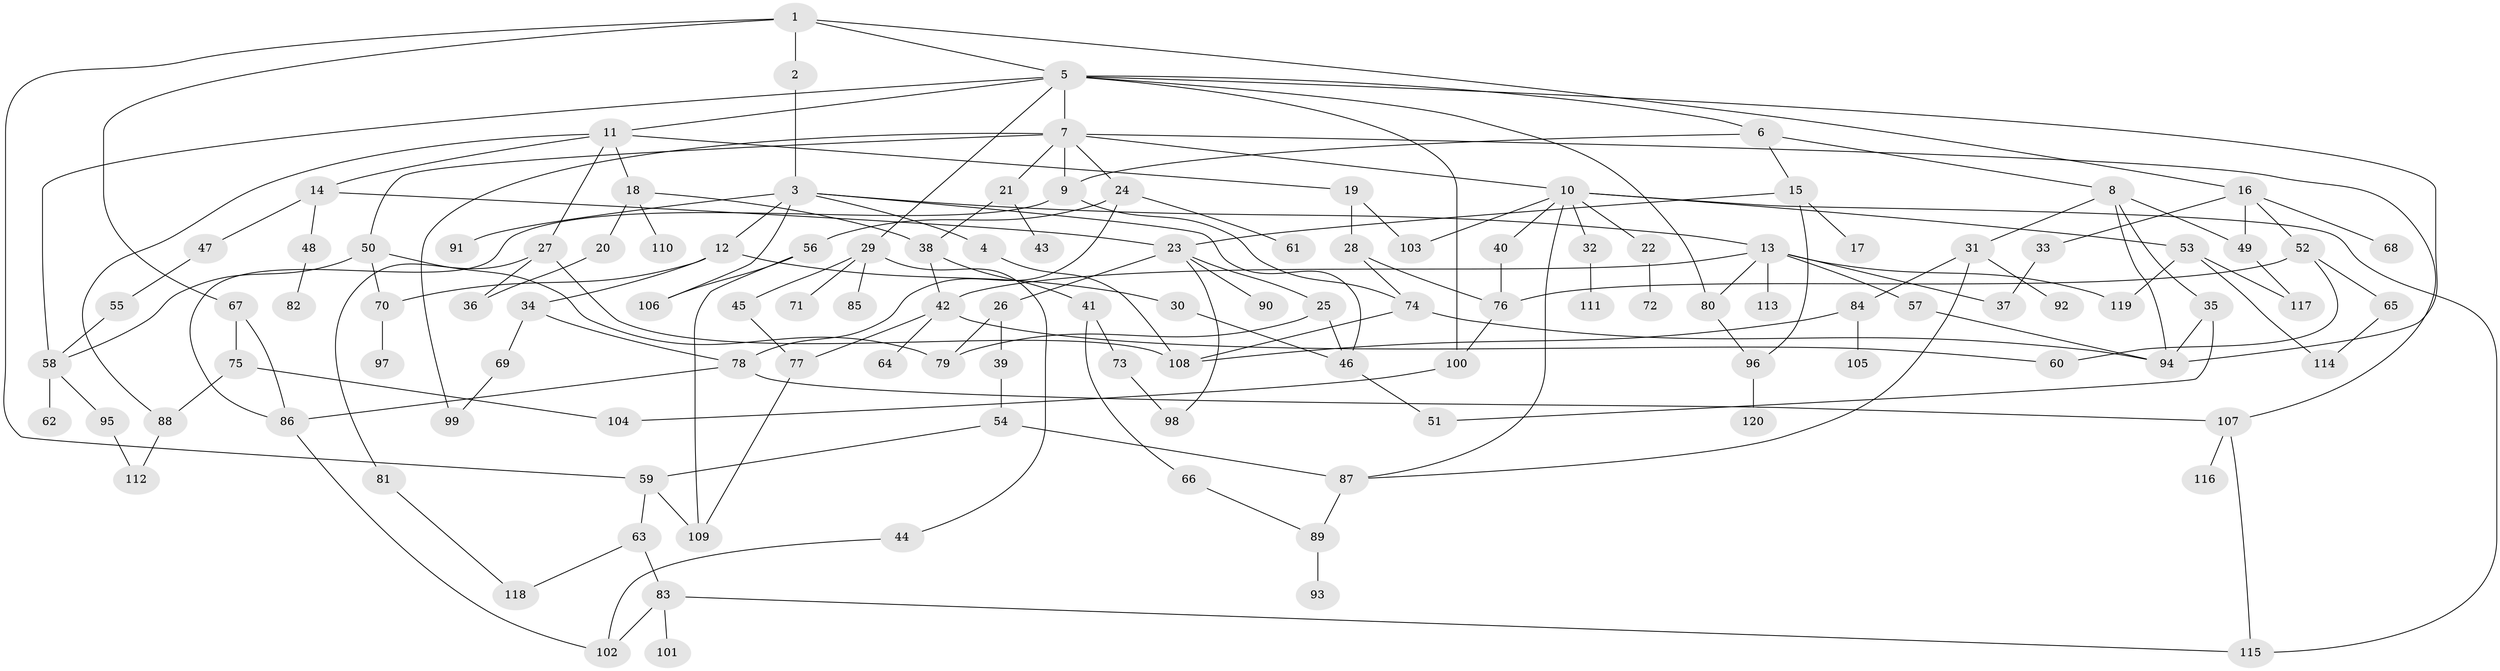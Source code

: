 // coarse degree distribution, {8: 0.05128205128205128, 2: 0.20512820512820512, 7: 0.02564102564102564, 12: 0.01282051282051282, 9: 0.01282051282051282, 4: 0.08974358974358974, 5: 0.1282051282051282, 10: 0.01282051282051282, 1: 0.23076923076923078, 3: 0.21794871794871795, 6: 0.01282051282051282}
// Generated by graph-tools (version 1.1) at 2025/41/03/06/25 10:41:29]
// undirected, 120 vertices, 174 edges
graph export_dot {
graph [start="1"]
  node [color=gray90,style=filled];
  1;
  2;
  3;
  4;
  5;
  6;
  7;
  8;
  9;
  10;
  11;
  12;
  13;
  14;
  15;
  16;
  17;
  18;
  19;
  20;
  21;
  22;
  23;
  24;
  25;
  26;
  27;
  28;
  29;
  30;
  31;
  32;
  33;
  34;
  35;
  36;
  37;
  38;
  39;
  40;
  41;
  42;
  43;
  44;
  45;
  46;
  47;
  48;
  49;
  50;
  51;
  52;
  53;
  54;
  55;
  56;
  57;
  58;
  59;
  60;
  61;
  62;
  63;
  64;
  65;
  66;
  67;
  68;
  69;
  70;
  71;
  72;
  73;
  74;
  75;
  76;
  77;
  78;
  79;
  80;
  81;
  82;
  83;
  84;
  85;
  86;
  87;
  88;
  89;
  90;
  91;
  92;
  93;
  94;
  95;
  96;
  97;
  98;
  99;
  100;
  101;
  102;
  103;
  104;
  105;
  106;
  107;
  108;
  109;
  110;
  111;
  112;
  113;
  114;
  115;
  116;
  117;
  118;
  119;
  120;
  1 -- 2;
  1 -- 5;
  1 -- 16;
  1 -- 59;
  1 -- 67;
  2 -- 3;
  3 -- 4;
  3 -- 12;
  3 -- 13;
  3 -- 91;
  3 -- 106;
  3 -- 46;
  4 -- 108;
  5 -- 6;
  5 -- 7;
  5 -- 11;
  5 -- 29;
  5 -- 58;
  5 -- 100;
  5 -- 80;
  5 -- 94;
  6 -- 8;
  6 -- 9;
  6 -- 15;
  7 -- 10;
  7 -- 21;
  7 -- 24;
  7 -- 50;
  7 -- 107;
  7 -- 9;
  7 -- 99;
  8 -- 31;
  8 -- 35;
  8 -- 49;
  8 -- 94;
  9 -- 74;
  9 -- 86;
  10 -- 22;
  10 -- 32;
  10 -- 40;
  10 -- 53;
  10 -- 103;
  10 -- 115;
  10 -- 87;
  11 -- 14;
  11 -- 18;
  11 -- 19;
  11 -- 27;
  11 -- 88;
  12 -- 30;
  12 -- 34;
  12 -- 70;
  13 -- 57;
  13 -- 80;
  13 -- 113;
  13 -- 37;
  13 -- 119;
  13 -- 42;
  14 -- 23;
  14 -- 47;
  14 -- 48;
  15 -- 17;
  15 -- 96;
  15 -- 23;
  16 -- 33;
  16 -- 52;
  16 -- 68;
  16 -- 49;
  18 -- 20;
  18 -- 110;
  18 -- 38;
  19 -- 28;
  19 -- 103;
  20 -- 36;
  21 -- 38;
  21 -- 43;
  22 -- 72;
  23 -- 25;
  23 -- 26;
  23 -- 90;
  23 -- 98;
  24 -- 56;
  24 -- 61;
  24 -- 78;
  25 -- 46;
  25 -- 79;
  26 -- 39;
  26 -- 79;
  27 -- 36;
  27 -- 81;
  27 -- 108;
  28 -- 76;
  28 -- 74;
  29 -- 44;
  29 -- 45;
  29 -- 71;
  29 -- 85;
  30 -- 46;
  31 -- 84;
  31 -- 92;
  31 -- 87;
  32 -- 111;
  33 -- 37;
  34 -- 69;
  34 -- 78;
  35 -- 51;
  35 -- 94;
  38 -- 41;
  38 -- 42;
  39 -- 54;
  40 -- 76;
  41 -- 66;
  41 -- 73;
  42 -- 64;
  42 -- 77;
  42 -- 60;
  44 -- 102;
  45 -- 77;
  46 -- 51;
  47 -- 55;
  48 -- 82;
  49 -- 117;
  50 -- 79;
  50 -- 70;
  50 -- 58;
  52 -- 60;
  52 -- 65;
  52 -- 76;
  53 -- 119;
  53 -- 114;
  53 -- 117;
  54 -- 87;
  54 -- 59;
  55 -- 58;
  56 -- 109;
  56 -- 106;
  57 -- 94;
  58 -- 62;
  58 -- 95;
  59 -- 63;
  59 -- 109;
  63 -- 83;
  63 -- 118;
  65 -- 114;
  66 -- 89;
  67 -- 75;
  67 -- 86;
  69 -- 99;
  70 -- 97;
  73 -- 98;
  74 -- 108;
  74 -- 94;
  75 -- 88;
  75 -- 104;
  76 -- 100;
  77 -- 109;
  78 -- 86;
  78 -- 107;
  80 -- 96;
  81 -- 118;
  83 -- 101;
  83 -- 115;
  83 -- 102;
  84 -- 105;
  84 -- 108;
  86 -- 102;
  87 -- 89;
  88 -- 112;
  89 -- 93;
  95 -- 112;
  96 -- 120;
  100 -- 104;
  107 -- 116;
  107 -- 115;
}
